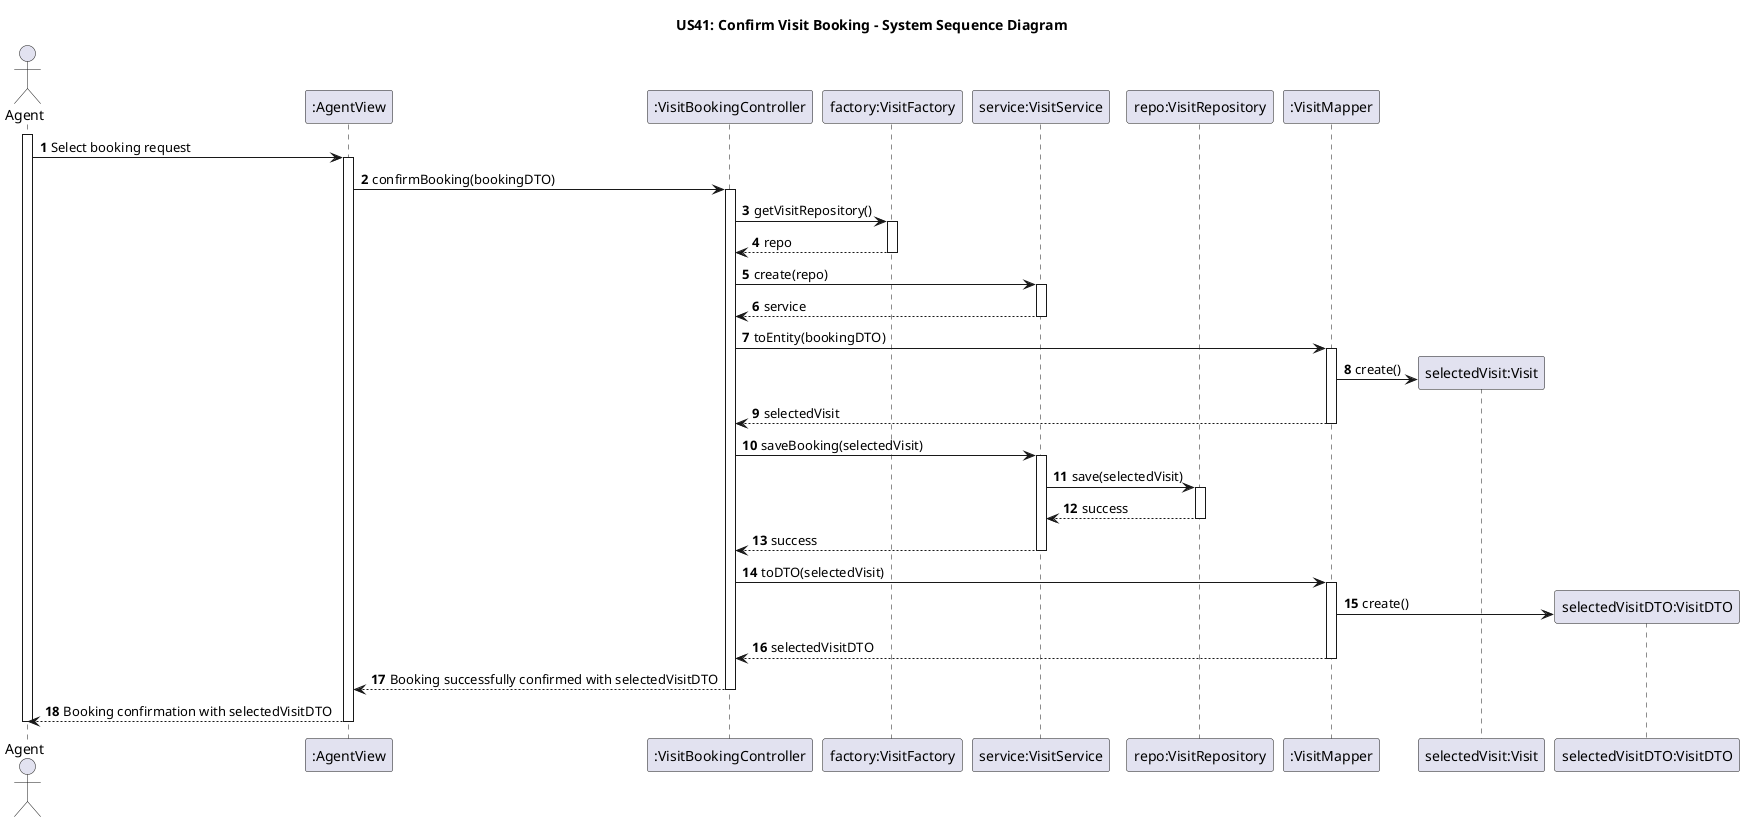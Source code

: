 @startuml
title US41: Confirm Visit Booking - System Sequence Diagram

autoactivate on
autonumber

actor "Agent" as Agent
participant ":AgentView" as UI
participant ":VisitBookingController" as Ctrl
participant "factory:VisitFactory" as Factory
participant "service:VisitService" as Service
participant "repo:VisitRepository" as Repo
participant ":VisitMapper" as Mapper

activate Agent

Agent -> UI: Select booking request
UI -> Ctrl: confirmBooking(bookingDTO)
Ctrl -> Factory: getVisitRepository()
Factory --> Ctrl: repo
Ctrl -> Service: create(repo)
Service --> Ctrl  : service

Ctrl -> Mapper: toEntity(bookingDTO)
Mapper -> "selectedVisit:Visit"**: create()
Mapper --> Ctrl: selectedVisit

Ctrl -> Service: saveBooking(selectedVisit)
Service -> Repo: save(selectedVisit)
Repo --> Service: success
Service --> Ctrl: success

Ctrl -> Mapper: toDTO(selectedVisit)
Mapper -> "selectedVisitDTO:VisitDTO"**: create()
Mapper --> Ctrl: selectedVisitDTO
Ctrl --> UI: Booking successfully confirmed with selectedVisitDTO
UI --> Agent: Booking confirmation with selectedVisitDTO

deactivate Agent

@enduml